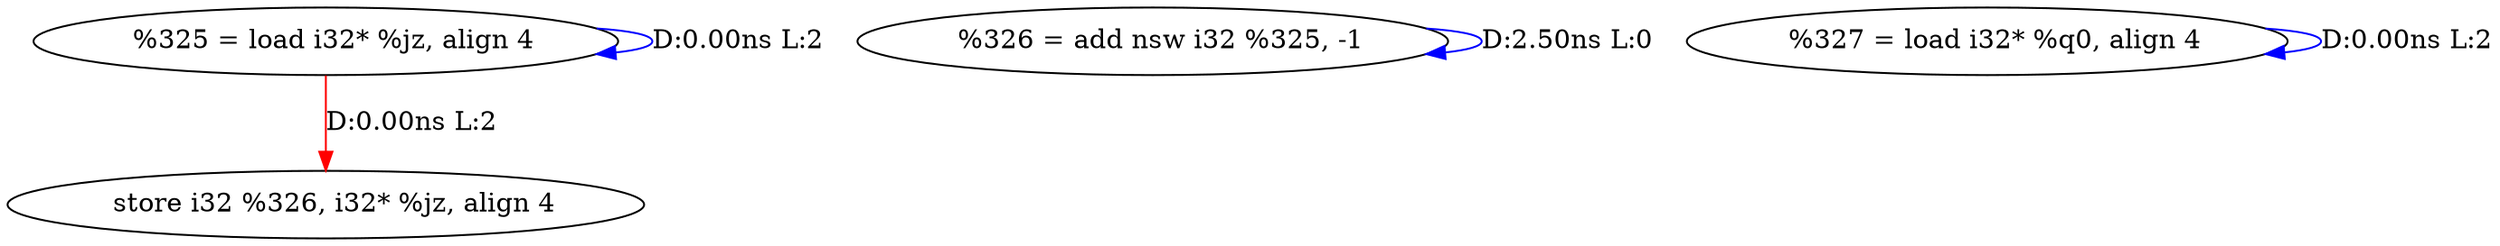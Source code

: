 digraph {
Node0x2d1ee10[label="  %325 = load i32* %jz, align 4"];
Node0x2d1ee10 -> Node0x2d1ee10[label="D:0.00ns L:2",color=blue];
Node0x2d1efd0[label="  store i32 %326, i32* %jz, align 4"];
Node0x2d1ee10 -> Node0x2d1efd0[label="D:0.00ns L:2",color=red];
Node0x2d1eef0[label="  %326 = add nsw i32 %325, -1"];
Node0x2d1eef0 -> Node0x2d1eef0[label="D:2.50ns L:0",color=blue];
Node0x2d1f0b0[label="  %327 = load i32* %q0, align 4"];
Node0x2d1f0b0 -> Node0x2d1f0b0[label="D:0.00ns L:2",color=blue];
}
